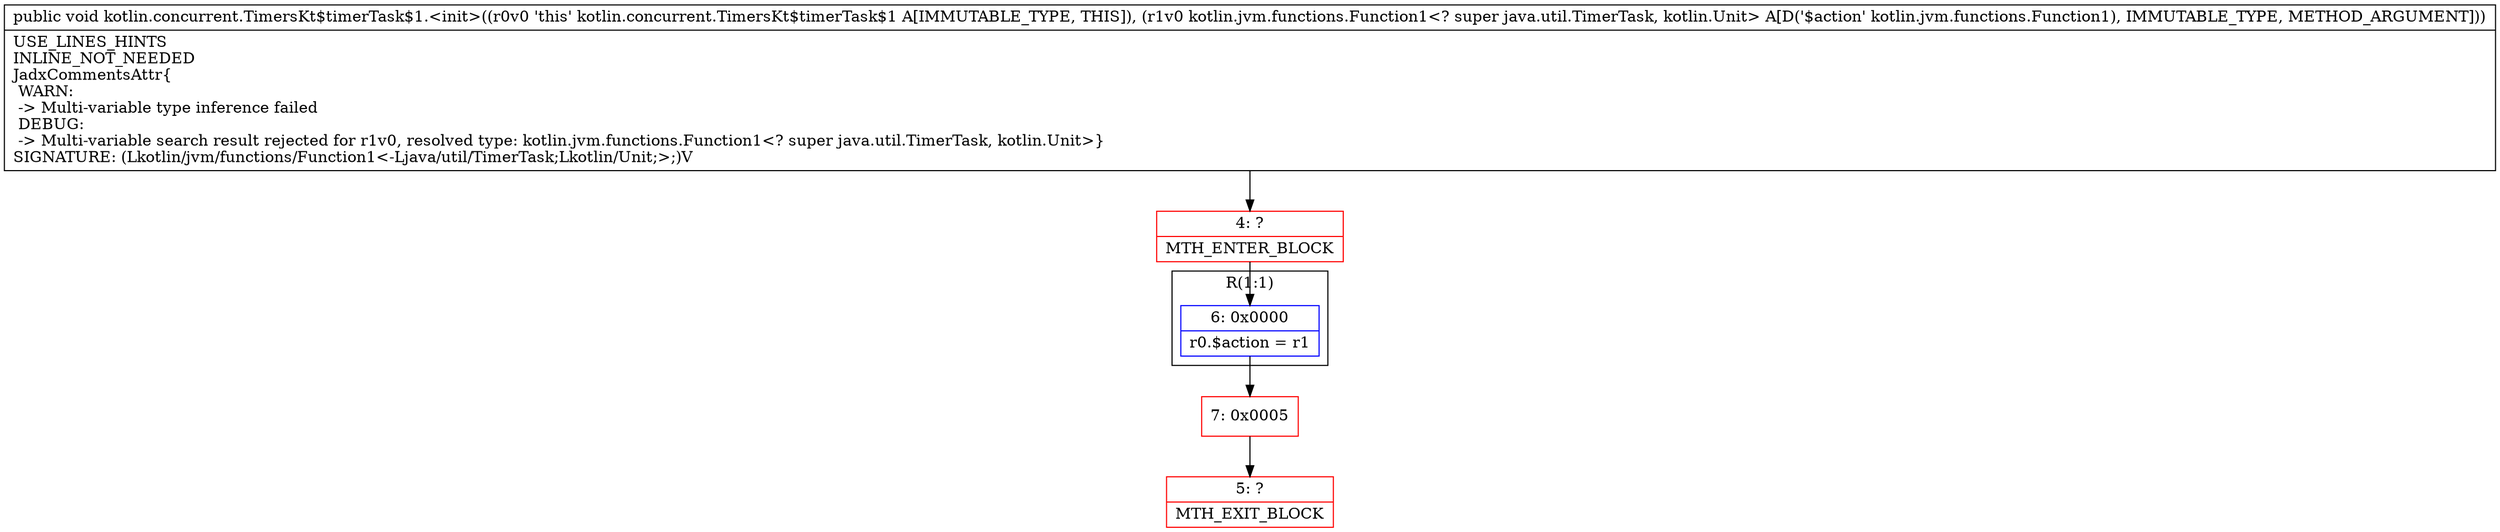 digraph "CFG forkotlin.concurrent.TimersKt$timerTask$1.\<init\>(Lkotlin\/jvm\/functions\/Function1;)V" {
subgraph cluster_Region_2121928836 {
label = "R(1:1)";
node [shape=record,color=blue];
Node_6 [shape=record,label="{6\:\ 0x0000|r0.$action = r1\l}"];
}
Node_4 [shape=record,color=red,label="{4\:\ ?|MTH_ENTER_BLOCK\l}"];
Node_7 [shape=record,color=red,label="{7\:\ 0x0005}"];
Node_5 [shape=record,color=red,label="{5\:\ ?|MTH_EXIT_BLOCK\l}"];
MethodNode[shape=record,label="{public void kotlin.concurrent.TimersKt$timerTask$1.\<init\>((r0v0 'this' kotlin.concurrent.TimersKt$timerTask$1 A[IMMUTABLE_TYPE, THIS]), (r1v0 kotlin.jvm.functions.Function1\<? super java.util.TimerTask, kotlin.Unit\> A[D('$action' kotlin.jvm.functions.Function1), IMMUTABLE_TYPE, METHOD_ARGUMENT]))  | USE_LINES_HINTS\lINLINE_NOT_NEEDED\lJadxCommentsAttr\{\l WARN: \l \-\> Multi\-variable type inference failed\l DEBUG: \l \-\> Multi\-variable search result rejected for r1v0, resolved type: kotlin.jvm.functions.Function1\<? super java.util.TimerTask, kotlin.Unit\>\}\lSIGNATURE: (Lkotlin\/jvm\/functions\/Function1\<\-Ljava\/util\/TimerTask;Lkotlin\/Unit;\>;)V\l}"];
MethodNode -> Node_4;Node_6 -> Node_7;
Node_4 -> Node_6;
Node_7 -> Node_5;
}


